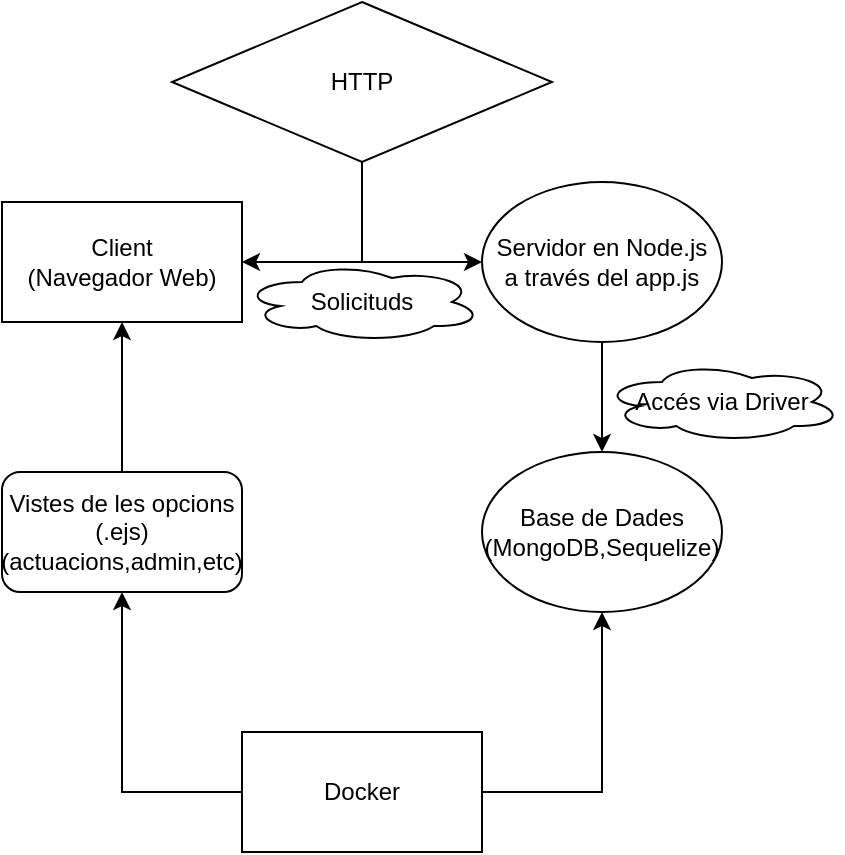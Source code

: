 <mxfile version="27.0.6">
  <diagram name="Página-1" id="XMoajxOhDNza8CLt1PXp">
    <mxGraphModel dx="1154" dy="508" grid="1" gridSize="10" guides="1" tooltips="1" connect="1" arrows="1" fold="1" page="1" pageScale="1" pageWidth="827" pageHeight="1169" math="0" shadow="0">
      <root>
        <mxCell id="0" />
        <mxCell id="1" parent="0" />
        <mxCell id="7M6_GuKzb6jUab7vXGH8-12" style="edgeStyle=orthogonalEdgeStyle;rounded=0;orthogonalLoop=1;jettySize=auto;html=1;exitX=0;exitY=0.5;exitDx=0;exitDy=0;entryX=0.5;entryY=1;entryDx=0;entryDy=0;" edge="1" parent="1" source="7M6_GuKzb6jUab7vXGH8-1" target="7M6_GuKzb6jUab7vXGH8-4">
          <mxGeometry relative="1" as="geometry" />
        </mxCell>
        <mxCell id="7M6_GuKzb6jUab7vXGH8-1" value="Docker" style="rounded=0;whiteSpace=wrap;html=1;" vertex="1" parent="1">
          <mxGeometry x="340" y="725" width="120" height="60" as="geometry" />
        </mxCell>
        <mxCell id="7M6_GuKzb6jUab7vXGH8-2" value="Base de Dades&lt;br&gt;&lt;div&gt;(MongoDB,Sequelize)&lt;/div&gt;" style="ellipse;whiteSpace=wrap;html=1;" vertex="1" parent="1">
          <mxGeometry x="460" y="585" width="120" height="80" as="geometry" />
        </mxCell>
        <mxCell id="7M6_GuKzb6jUab7vXGH8-3" value="" style="endArrow=classic;html=1;rounded=0;entryX=0.5;entryY=1;entryDx=0;entryDy=0;exitX=1;exitY=0.5;exitDx=0;exitDy=0;" edge="1" parent="1" source="7M6_GuKzb6jUab7vXGH8-1" target="7M6_GuKzb6jUab7vXGH8-2">
          <mxGeometry width="50" height="50" relative="1" as="geometry">
            <mxPoint x="380" y="775" as="sourcePoint" />
            <mxPoint x="430" y="725" as="targetPoint" />
            <Array as="points">
              <mxPoint x="520" y="755" />
            </Array>
          </mxGeometry>
        </mxCell>
        <mxCell id="7M6_GuKzb6jUab7vXGH8-13" style="edgeStyle=orthogonalEdgeStyle;rounded=0;orthogonalLoop=1;jettySize=auto;html=1;entryX=0.5;entryY=1;entryDx=0;entryDy=0;" edge="1" parent="1" source="7M6_GuKzb6jUab7vXGH8-4" target="7M6_GuKzb6jUab7vXGH8-6">
          <mxGeometry relative="1" as="geometry" />
        </mxCell>
        <mxCell id="7M6_GuKzb6jUab7vXGH8-4" value="Vistes de les opcions&lt;div&gt;(.ejs)&lt;/div&gt;&lt;div&gt;(actuacions,admin,etc)&lt;/div&gt;" style="rounded=1;whiteSpace=wrap;html=1;" vertex="1" parent="1">
          <mxGeometry x="220" y="595" width="120" height="60" as="geometry" />
        </mxCell>
        <mxCell id="7M6_GuKzb6jUab7vXGH8-6" value="Client&lt;div&gt;(Navegador Web)&lt;/div&gt;" style="rounded=0;whiteSpace=wrap;html=1;" vertex="1" parent="1">
          <mxGeometry x="220" y="460" width="120" height="60" as="geometry" />
        </mxCell>
        <mxCell id="7M6_GuKzb6jUab7vXGH8-11" style="edgeStyle=orthogonalEdgeStyle;rounded=0;orthogonalLoop=1;jettySize=auto;html=1;entryX=0.5;entryY=0;entryDx=0;entryDy=0;" edge="1" parent="1" source="7M6_GuKzb6jUab7vXGH8-7" target="7M6_GuKzb6jUab7vXGH8-2">
          <mxGeometry relative="1" as="geometry" />
        </mxCell>
        <mxCell id="7M6_GuKzb6jUab7vXGH8-7" value="Servidor en Node.js&lt;div&gt;a través del app.js&lt;/div&gt;" style="ellipse;whiteSpace=wrap;html=1;" vertex="1" parent="1">
          <mxGeometry x="460" y="450" width="120" height="80" as="geometry" />
        </mxCell>
        <mxCell id="7M6_GuKzb6jUab7vXGH8-9" style="edgeStyle=orthogonalEdgeStyle;rounded=0;orthogonalLoop=1;jettySize=auto;html=1;entryX=0;entryY=0.5;entryDx=0;entryDy=0;" edge="1" parent="1" source="7M6_GuKzb6jUab7vXGH8-8" target="7M6_GuKzb6jUab7vXGH8-7">
          <mxGeometry relative="1" as="geometry" />
        </mxCell>
        <mxCell id="7M6_GuKzb6jUab7vXGH8-10" style="edgeStyle=orthogonalEdgeStyle;rounded=0;orthogonalLoop=1;jettySize=auto;html=1;entryX=1;entryY=0.5;entryDx=0;entryDy=0;" edge="1" parent="1" source="7M6_GuKzb6jUab7vXGH8-8" target="7M6_GuKzb6jUab7vXGH8-6">
          <mxGeometry relative="1" as="geometry" />
        </mxCell>
        <mxCell id="7M6_GuKzb6jUab7vXGH8-8" value="HTTP" style="rhombus;whiteSpace=wrap;html=1;" vertex="1" parent="1">
          <mxGeometry x="305" y="360" width="190" height="80" as="geometry" />
        </mxCell>
        <mxCell id="7M6_GuKzb6jUab7vXGH8-14" value="Solicituds" style="ellipse;shape=cloud;whiteSpace=wrap;html=1;" vertex="1" parent="1">
          <mxGeometry x="340" y="490" width="120" height="40" as="geometry" />
        </mxCell>
        <mxCell id="7M6_GuKzb6jUab7vXGH8-15" value="Accés via Driver" style="ellipse;shape=cloud;whiteSpace=wrap;html=1;" vertex="1" parent="1">
          <mxGeometry x="520" y="540" width="120" height="40" as="geometry" />
        </mxCell>
      </root>
    </mxGraphModel>
  </diagram>
</mxfile>
